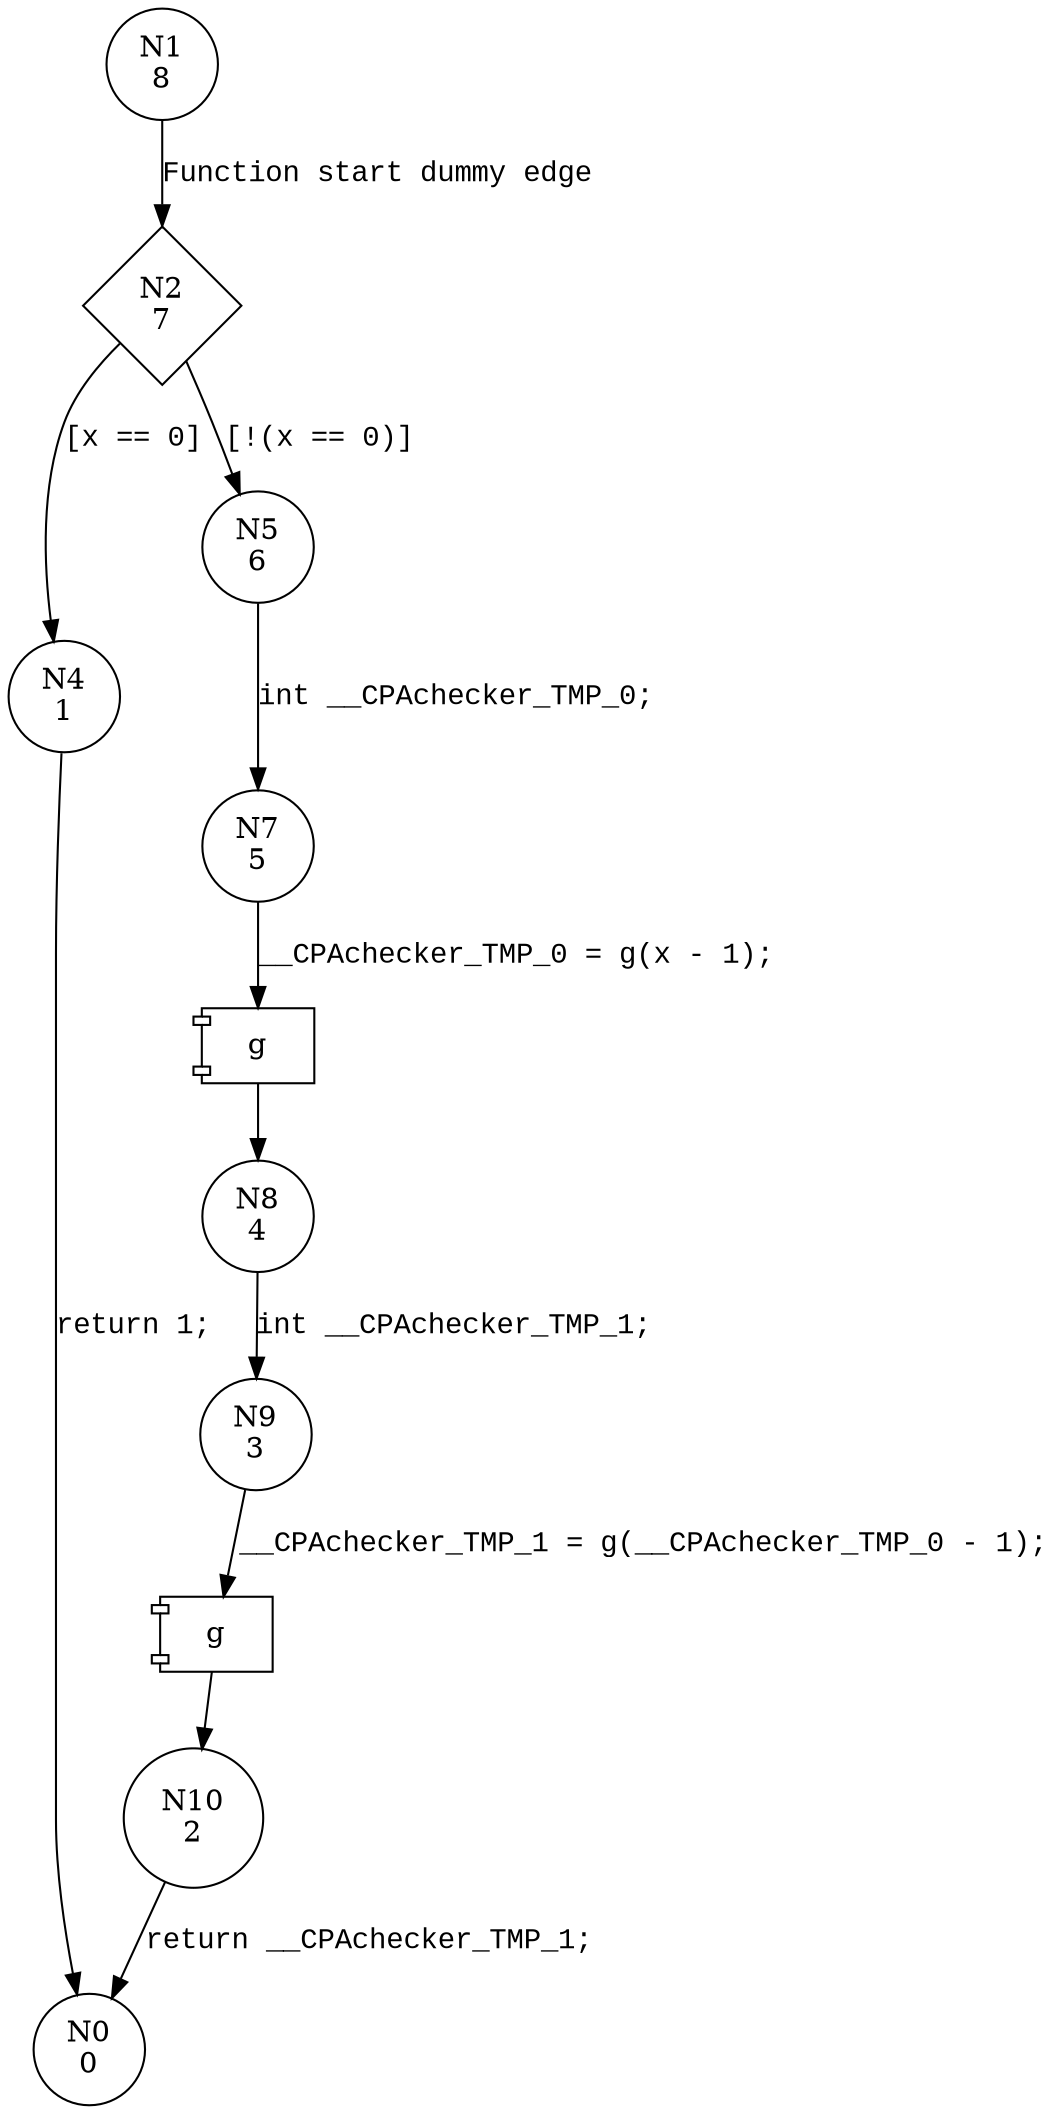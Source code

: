 digraph g {
1 [shape="circle" label="N1\n8"]
2 [shape="diamond" label="N2\n7"]
4 [shape="circle" label="N4\n1"]
5 [shape="circle" label="N5\n6"]
7 [shape="circle" label="N7\n5"]
8 [shape="circle" label="N8\n4"]
9 [shape="circle" label="N9\n3"]
10 [shape="circle" label="N10\n2"]
0 [shape="circle" label="N0\n0"]
1 -> 2 [label="Function start dummy edge" fontname="Courier New"]
2 -> 4 [label="[x == 0]" fontname="Courier New"]
2 -> 5 [label="[!(x == 0)]" fontname="Courier New"]
100001 [shape="component" label="g"]
7 -> 100001 [label="__CPAchecker_TMP_0 = g(x - 1);" fontname="Courier New"]
100001 -> 8 [label="" fontname="Courier New"]
100002 [shape="component" label="g"]
9 -> 100002 [label="__CPAchecker_TMP_1 = g(__CPAchecker_TMP_0 - 1);" fontname="Courier New"]
100002 -> 10 [label="" fontname="Courier New"]
4 -> 0 [label="return 1;" fontname="Courier New"]
5 -> 7 [label="int __CPAchecker_TMP_0;" fontname="Courier New"]
8 -> 9 [label="int __CPAchecker_TMP_1;" fontname="Courier New"]
10 -> 0 [label="return __CPAchecker_TMP_1;" fontname="Courier New"]
}